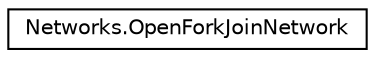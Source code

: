 digraph "Graphical Class Hierarchy"
{
  edge [fontname="Helvetica",fontsize="10",labelfontname="Helvetica",labelfontsize="10"];
  node [fontname="Helvetica",fontsize="10",shape=record];
  rankdir="LR";
  Node1 [label="Networks.OpenForkJoinNetwork",height=0.2,width=0.4,color="black", fillcolor="white", style="filled",URL="$class_networks_1_1_open_fork_join_network.html",tooltip="Описание открытой экспоненциальной сети массового осблуживания с делением и слиянием требований ..."];
}
